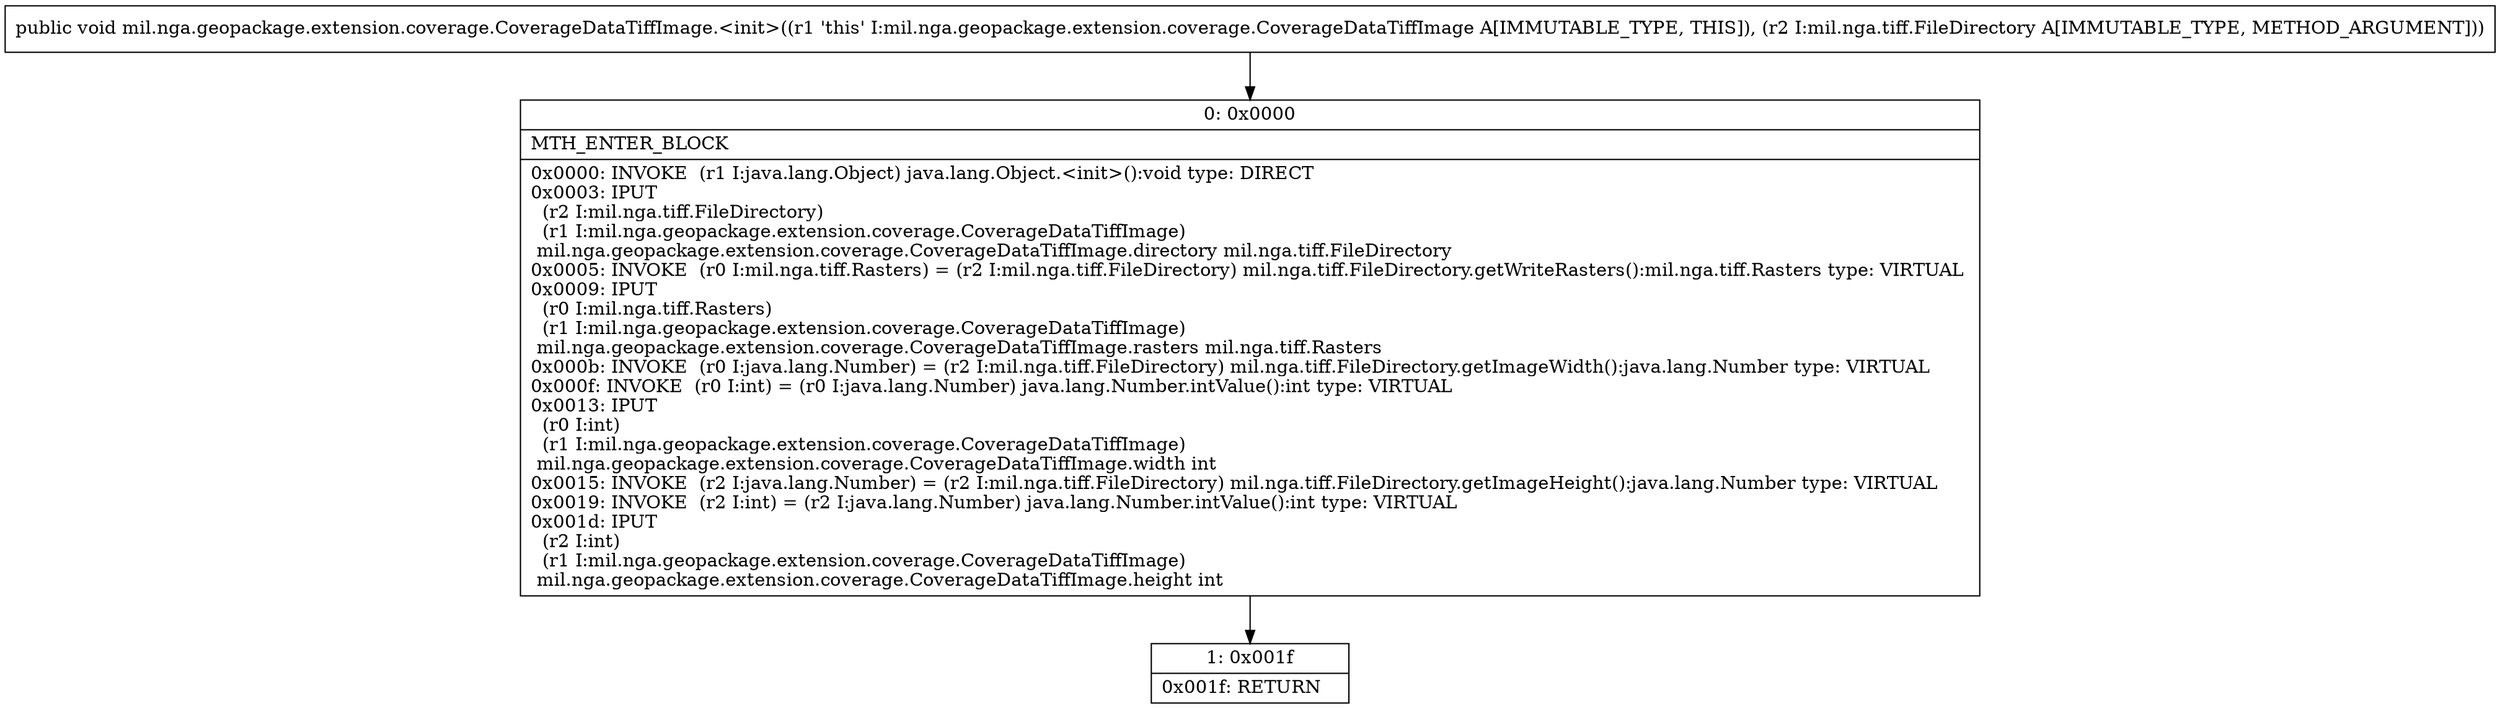 digraph "CFG formil.nga.geopackage.extension.coverage.CoverageDataTiffImage.\<init\>(Lmil\/nga\/tiff\/FileDirectory;)V" {
Node_0 [shape=record,label="{0\:\ 0x0000|MTH_ENTER_BLOCK\l|0x0000: INVOKE  (r1 I:java.lang.Object) java.lang.Object.\<init\>():void type: DIRECT \l0x0003: IPUT  \l  (r2 I:mil.nga.tiff.FileDirectory)\l  (r1 I:mil.nga.geopackage.extension.coverage.CoverageDataTiffImage)\l mil.nga.geopackage.extension.coverage.CoverageDataTiffImage.directory mil.nga.tiff.FileDirectory \l0x0005: INVOKE  (r0 I:mil.nga.tiff.Rasters) = (r2 I:mil.nga.tiff.FileDirectory) mil.nga.tiff.FileDirectory.getWriteRasters():mil.nga.tiff.Rasters type: VIRTUAL \l0x0009: IPUT  \l  (r0 I:mil.nga.tiff.Rasters)\l  (r1 I:mil.nga.geopackage.extension.coverage.CoverageDataTiffImage)\l mil.nga.geopackage.extension.coverage.CoverageDataTiffImage.rasters mil.nga.tiff.Rasters \l0x000b: INVOKE  (r0 I:java.lang.Number) = (r2 I:mil.nga.tiff.FileDirectory) mil.nga.tiff.FileDirectory.getImageWidth():java.lang.Number type: VIRTUAL \l0x000f: INVOKE  (r0 I:int) = (r0 I:java.lang.Number) java.lang.Number.intValue():int type: VIRTUAL \l0x0013: IPUT  \l  (r0 I:int)\l  (r1 I:mil.nga.geopackage.extension.coverage.CoverageDataTiffImage)\l mil.nga.geopackage.extension.coverage.CoverageDataTiffImage.width int \l0x0015: INVOKE  (r2 I:java.lang.Number) = (r2 I:mil.nga.tiff.FileDirectory) mil.nga.tiff.FileDirectory.getImageHeight():java.lang.Number type: VIRTUAL \l0x0019: INVOKE  (r2 I:int) = (r2 I:java.lang.Number) java.lang.Number.intValue():int type: VIRTUAL \l0x001d: IPUT  \l  (r2 I:int)\l  (r1 I:mil.nga.geopackage.extension.coverage.CoverageDataTiffImage)\l mil.nga.geopackage.extension.coverage.CoverageDataTiffImage.height int \l}"];
Node_1 [shape=record,label="{1\:\ 0x001f|0x001f: RETURN   \l}"];
MethodNode[shape=record,label="{public void mil.nga.geopackage.extension.coverage.CoverageDataTiffImage.\<init\>((r1 'this' I:mil.nga.geopackage.extension.coverage.CoverageDataTiffImage A[IMMUTABLE_TYPE, THIS]), (r2 I:mil.nga.tiff.FileDirectory A[IMMUTABLE_TYPE, METHOD_ARGUMENT])) }"];
MethodNode -> Node_0;
Node_0 -> Node_1;
}

